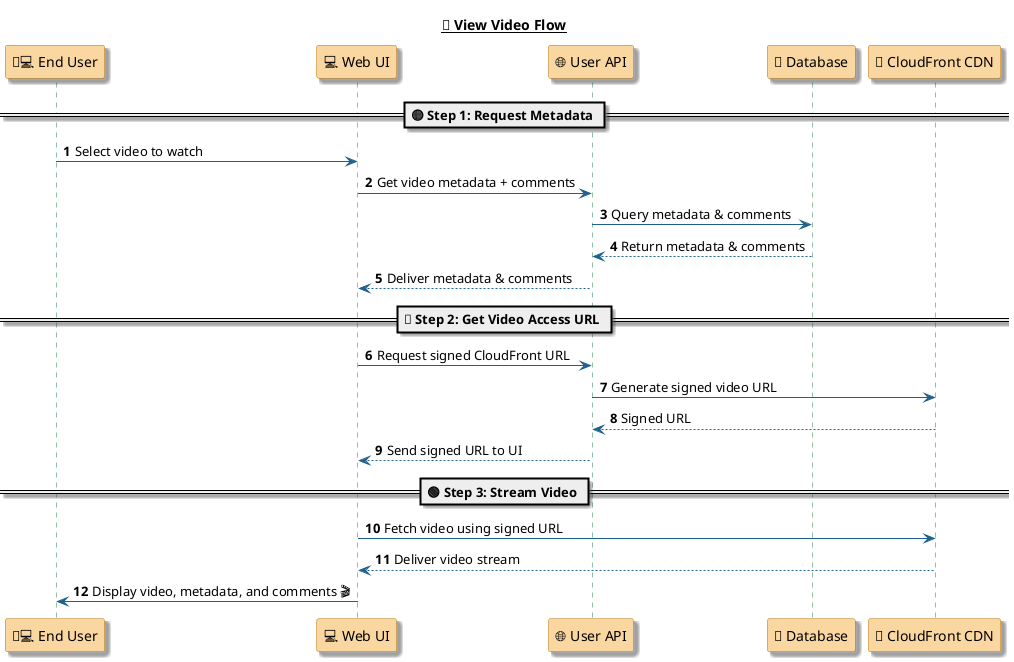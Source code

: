 @startuml "View Video Flow"

' ✨ Visual Enhancements
skinparam monochrome false
skinparam shadowing true
skinparam sequence {
    ArrowColor #1F618D
    ActorBorderColor black
    LifeLineBorderColor #1D8348
    LifeLineBackgroundColor #D4EFDF
    ParticipantBackgroundColor #FAD7A0
    ParticipantBorderColor #B9770E
    BoxBackgroundColor #FDFEFE
    BoxBorderColor #D5D8DC
    GroupBorderColor #ABB2B9
    GroupBackgroundColor #EBF5FB
}
autonumber

title <u><b>🎥 View Video Flow</b></u>

participant "🧑‍💻 End User" as User
participant "💻 Web UI" as UI
participant "🌐 User API" as API
participant "🧾 Database" as DB
participant "🚀 CloudFront CDN" as CDN

== 🟡 Step 1: Request Metadata ==

User -> UI: Select video to watch
UI -> API: Get video metadata + comments
API -> DB: Query metadata & comments
DB --> API: Return metadata & comments
API --> UI: Deliver metadata & comments

== 🔵 Step 2: Get Video Access URL ==

UI -> API: Request signed CloudFront URL
API -> CDN: Generate signed video URL
CDN --> API: Signed URL
API --> UI: Send signed URL to UI

== 🟢 Step 3: Stream Video ==

UI -> CDN: Fetch video using signed URL
CDN --> UI: Deliver video stream
UI -> User: Display video, metadata, and comments 🎬

@enduml

